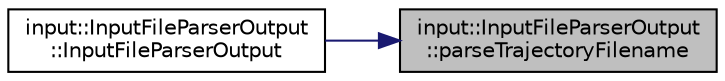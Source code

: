 digraph "input::InputFileParserOutput::parseTrajectoryFilename"
{
 // LATEX_PDF_SIZE
  edge [fontname="Helvetica",fontsize="10",labelfontname="Helvetica",labelfontsize="10"];
  node [fontname="Helvetica",fontsize="10",shape=record];
  rankdir="RL";
  Node1 [label="input::InputFileParserOutput\l::parseTrajectoryFilename",height=0.2,width=0.4,color="black", fillcolor="grey75", style="filled", fontcolor="black",tooltip="parse trajectory filename of simulation and add it to output"];
  Node1 -> Node2 [dir="back",color="midnightblue",fontsize="10",style="solid",fontname="Helvetica"];
  Node2 [label="input::InputFileParserOutput\l::InputFileParserOutput",height=0.2,width=0.4,color="black", fillcolor="white", style="filled",URL="$classinput_1_1InputFileParserOutput.html#ab31bca5d568c7cb2e43649ac90d1cb43",tooltip="Construct a new Input File Parser Output:: Input File Parser Output object."];
}
